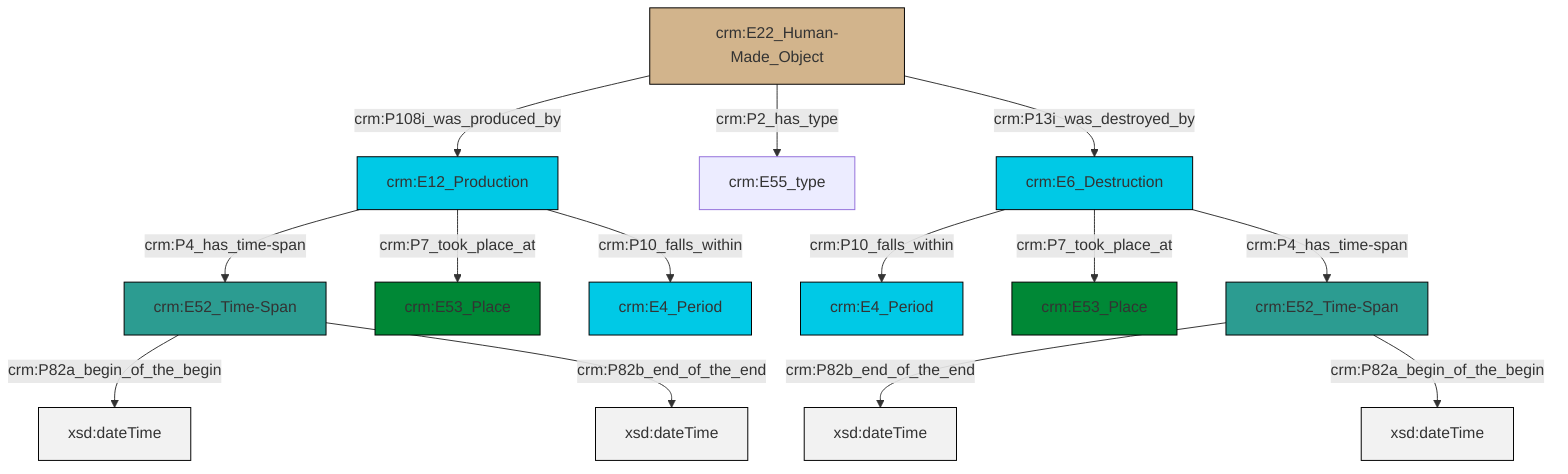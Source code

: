 graph TD
classDef Literal fill:#f2f2f2,stroke:#000000;
classDef CRM_Entity fill:#FFFFFF,stroke:#000000;
classDef Temporal_Entity fill:#00C9E6, stroke:#000000;
classDef Type fill:#E18312, stroke:#000000;
classDef Time-Span fill:#2C9C91, stroke:#000000;
classDef Appellation fill:#FFEB7F, stroke:#000000;
classDef Place fill:#008836, stroke:#000000;
classDef Persistent_Item fill:#B266B2, stroke:#000000;
classDef Conceptual_Object fill:#FFD700, stroke:#000000;
classDef Physical_Thing fill:#D2B48C, stroke:#000000;
classDef Actor fill:#f58aad, stroke:#000000;
classDef PC_Classes fill:#4ce600, stroke:#000000;
classDef Multi fill:#cccccc,stroke:#000000;

0["crm:E52_Time-Span"]:::Time-Span -->|crm:P82a_begin_of_the_begin| 1[xsd:dateTime]:::Literal
2["crm:E6_Destruction"]:::Temporal_Entity -->|crm:P10_falls_within| 3["crm:E4_Period"]:::Temporal_Entity
9["crm:E22_Human-Made_Object"]:::Physical_Thing -->|crm:P108i_was_produced_by| 10["crm:E12_Production"]:::Temporal_Entity
2["crm:E6_Destruction"]:::Temporal_Entity -->|crm:P7_took_place_at| 11["crm:E53_Place"]:::Place
10["crm:E12_Production"]:::Temporal_Entity -->|crm:P4_has_time-span| 0["crm:E52_Time-Span"]:::Time-Span
10["crm:E12_Production"]:::Temporal_Entity -->|crm:P7_took_place_at| 5["crm:E53_Place"]:::Place
10["crm:E12_Production"]:::Temporal_Entity -->|crm:P10_falls_within| 12["crm:E4_Period"]:::Temporal_Entity
9["crm:E22_Human-Made_Object"]:::Physical_Thing -->|crm:P2_has_type| 13["crm:E55_type"]:::Default
9["crm:E22_Human-Made_Object"]:::Physical_Thing -->|crm:P13i_was_destroyed_by| 2["crm:E6_Destruction"]:::Temporal_Entity
2["crm:E6_Destruction"]:::Temporal_Entity -->|crm:P4_has_time-span| 7["crm:E52_Time-Span"]:::Time-Span
0["crm:E52_Time-Span"]:::Time-Span -->|crm:P82b_end_of_the_end| 19[xsd:dateTime]:::Literal
7["crm:E52_Time-Span"]:::Time-Span -->|crm:P82b_end_of_the_end| 21[xsd:dateTime]:::Literal
7["crm:E52_Time-Span"]:::Time-Span -->|crm:P82a_begin_of_the_begin| 23[xsd:dateTime]:::Literal